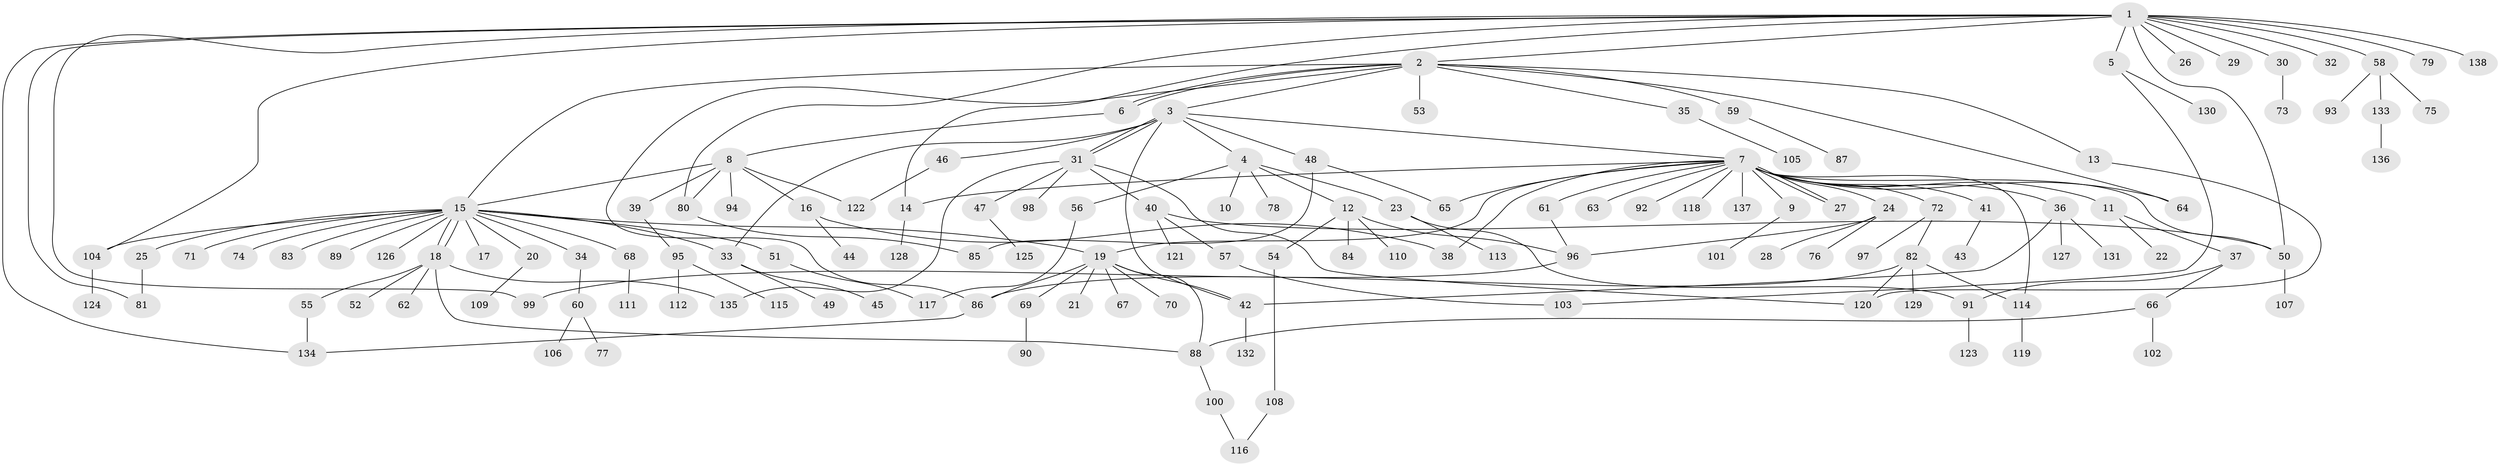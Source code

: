 // Generated by graph-tools (version 1.1) at 2025/35/03/09/25 02:35:41]
// undirected, 138 vertices, 174 edges
graph export_dot {
graph [start="1"]
  node [color=gray90,style=filled];
  1;
  2;
  3;
  4;
  5;
  6;
  7;
  8;
  9;
  10;
  11;
  12;
  13;
  14;
  15;
  16;
  17;
  18;
  19;
  20;
  21;
  22;
  23;
  24;
  25;
  26;
  27;
  28;
  29;
  30;
  31;
  32;
  33;
  34;
  35;
  36;
  37;
  38;
  39;
  40;
  41;
  42;
  43;
  44;
  45;
  46;
  47;
  48;
  49;
  50;
  51;
  52;
  53;
  54;
  55;
  56;
  57;
  58;
  59;
  60;
  61;
  62;
  63;
  64;
  65;
  66;
  67;
  68;
  69;
  70;
  71;
  72;
  73;
  74;
  75;
  76;
  77;
  78;
  79;
  80;
  81;
  82;
  83;
  84;
  85;
  86;
  87;
  88;
  89;
  90;
  91;
  92;
  93;
  94;
  95;
  96;
  97;
  98;
  99;
  100;
  101;
  102;
  103;
  104;
  105;
  106;
  107;
  108;
  109;
  110;
  111;
  112;
  113;
  114;
  115;
  116;
  117;
  118;
  119;
  120;
  121;
  122;
  123;
  124;
  125;
  126;
  127;
  128;
  129;
  130;
  131;
  132;
  133;
  134;
  135;
  136;
  137;
  138;
  1 -- 2;
  1 -- 5;
  1 -- 14;
  1 -- 26;
  1 -- 29;
  1 -- 30;
  1 -- 32;
  1 -- 50;
  1 -- 58;
  1 -- 79;
  1 -- 80;
  1 -- 81;
  1 -- 99;
  1 -- 104;
  1 -- 134;
  1 -- 138;
  2 -- 3;
  2 -- 6;
  2 -- 6;
  2 -- 13;
  2 -- 15;
  2 -- 35;
  2 -- 53;
  2 -- 59;
  2 -- 64;
  2 -- 86;
  3 -- 4;
  3 -- 7;
  3 -- 31;
  3 -- 31;
  3 -- 33;
  3 -- 42;
  3 -- 46;
  3 -- 48;
  4 -- 10;
  4 -- 12;
  4 -- 23;
  4 -- 56;
  4 -- 78;
  5 -- 103;
  5 -- 130;
  6 -- 8;
  7 -- 9;
  7 -- 11;
  7 -- 14;
  7 -- 19;
  7 -- 24;
  7 -- 27;
  7 -- 27;
  7 -- 36;
  7 -- 38;
  7 -- 41;
  7 -- 50;
  7 -- 61;
  7 -- 63;
  7 -- 64;
  7 -- 65;
  7 -- 72;
  7 -- 92;
  7 -- 114;
  7 -- 118;
  7 -- 137;
  8 -- 15;
  8 -- 16;
  8 -- 39;
  8 -- 80;
  8 -- 94;
  8 -- 122;
  9 -- 101;
  11 -- 22;
  11 -- 37;
  12 -- 54;
  12 -- 84;
  12 -- 96;
  12 -- 110;
  13 -- 120;
  14 -- 128;
  15 -- 17;
  15 -- 18;
  15 -- 18;
  15 -- 19;
  15 -- 20;
  15 -- 25;
  15 -- 33;
  15 -- 34;
  15 -- 51;
  15 -- 68;
  15 -- 71;
  15 -- 74;
  15 -- 83;
  15 -- 89;
  15 -- 104;
  15 -- 126;
  16 -- 38;
  16 -- 44;
  18 -- 52;
  18 -- 55;
  18 -- 62;
  18 -- 88;
  18 -- 135;
  19 -- 21;
  19 -- 42;
  19 -- 67;
  19 -- 69;
  19 -- 70;
  19 -- 86;
  19 -- 88;
  20 -- 109;
  23 -- 91;
  23 -- 113;
  24 -- 28;
  24 -- 76;
  24 -- 96;
  25 -- 81;
  30 -- 73;
  31 -- 40;
  31 -- 47;
  31 -- 98;
  31 -- 120;
  31 -- 135;
  33 -- 45;
  33 -- 49;
  34 -- 60;
  35 -- 105;
  36 -- 42;
  36 -- 127;
  36 -- 131;
  37 -- 66;
  37 -- 91;
  39 -- 95;
  40 -- 50;
  40 -- 57;
  40 -- 121;
  41 -- 43;
  42 -- 132;
  46 -- 122;
  47 -- 125;
  48 -- 65;
  48 -- 85;
  50 -- 107;
  51 -- 117;
  54 -- 108;
  55 -- 134;
  56 -- 117;
  57 -- 103;
  58 -- 75;
  58 -- 93;
  58 -- 133;
  59 -- 87;
  60 -- 77;
  60 -- 106;
  61 -- 96;
  66 -- 88;
  66 -- 102;
  68 -- 111;
  69 -- 90;
  72 -- 82;
  72 -- 97;
  80 -- 85;
  82 -- 86;
  82 -- 114;
  82 -- 120;
  82 -- 129;
  86 -- 134;
  88 -- 100;
  91 -- 123;
  95 -- 112;
  95 -- 115;
  96 -- 99;
  100 -- 116;
  104 -- 124;
  108 -- 116;
  114 -- 119;
  133 -- 136;
}
